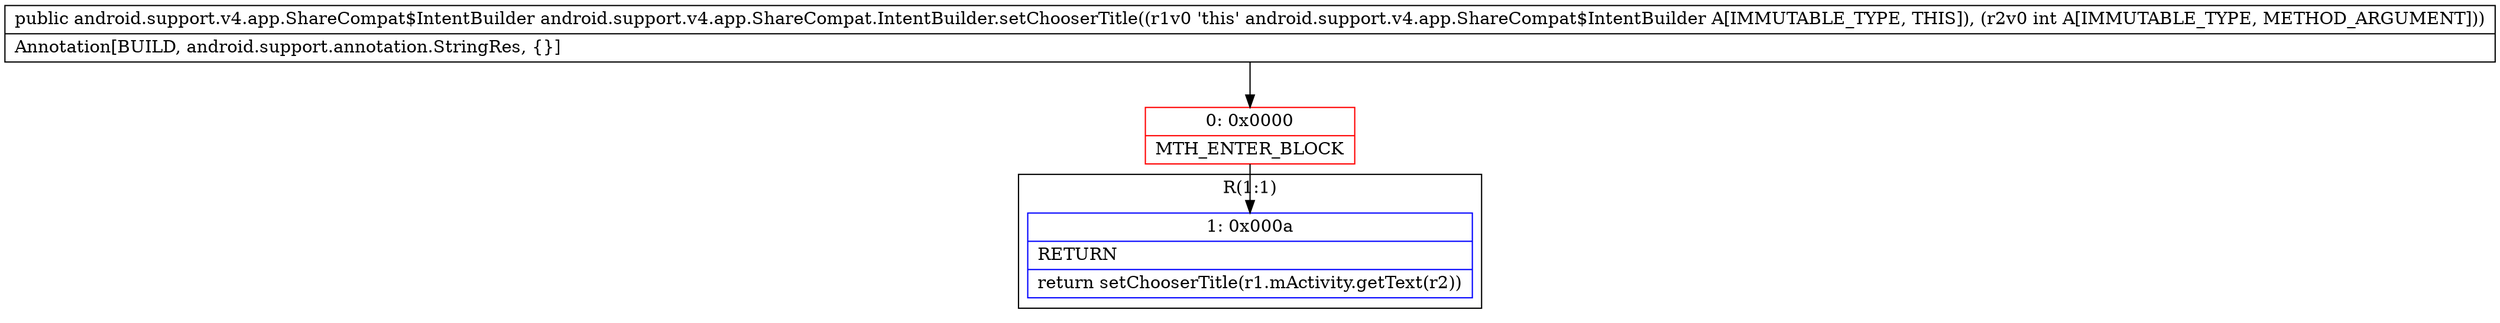 digraph "CFG forandroid.support.v4.app.ShareCompat.IntentBuilder.setChooserTitle(I)Landroid\/support\/v4\/app\/ShareCompat$IntentBuilder;" {
subgraph cluster_Region_2071961384 {
label = "R(1:1)";
node [shape=record,color=blue];
Node_1 [shape=record,label="{1\:\ 0x000a|RETURN\l|return setChooserTitle(r1.mActivity.getText(r2))\l}"];
}
Node_0 [shape=record,color=red,label="{0\:\ 0x0000|MTH_ENTER_BLOCK\l}"];
MethodNode[shape=record,label="{public android.support.v4.app.ShareCompat$IntentBuilder android.support.v4.app.ShareCompat.IntentBuilder.setChooserTitle((r1v0 'this' android.support.v4.app.ShareCompat$IntentBuilder A[IMMUTABLE_TYPE, THIS]), (r2v0 int A[IMMUTABLE_TYPE, METHOD_ARGUMENT]))  | Annotation[BUILD, android.support.annotation.StringRes, \{\}]\l}"];
MethodNode -> Node_0;
Node_0 -> Node_1;
}

